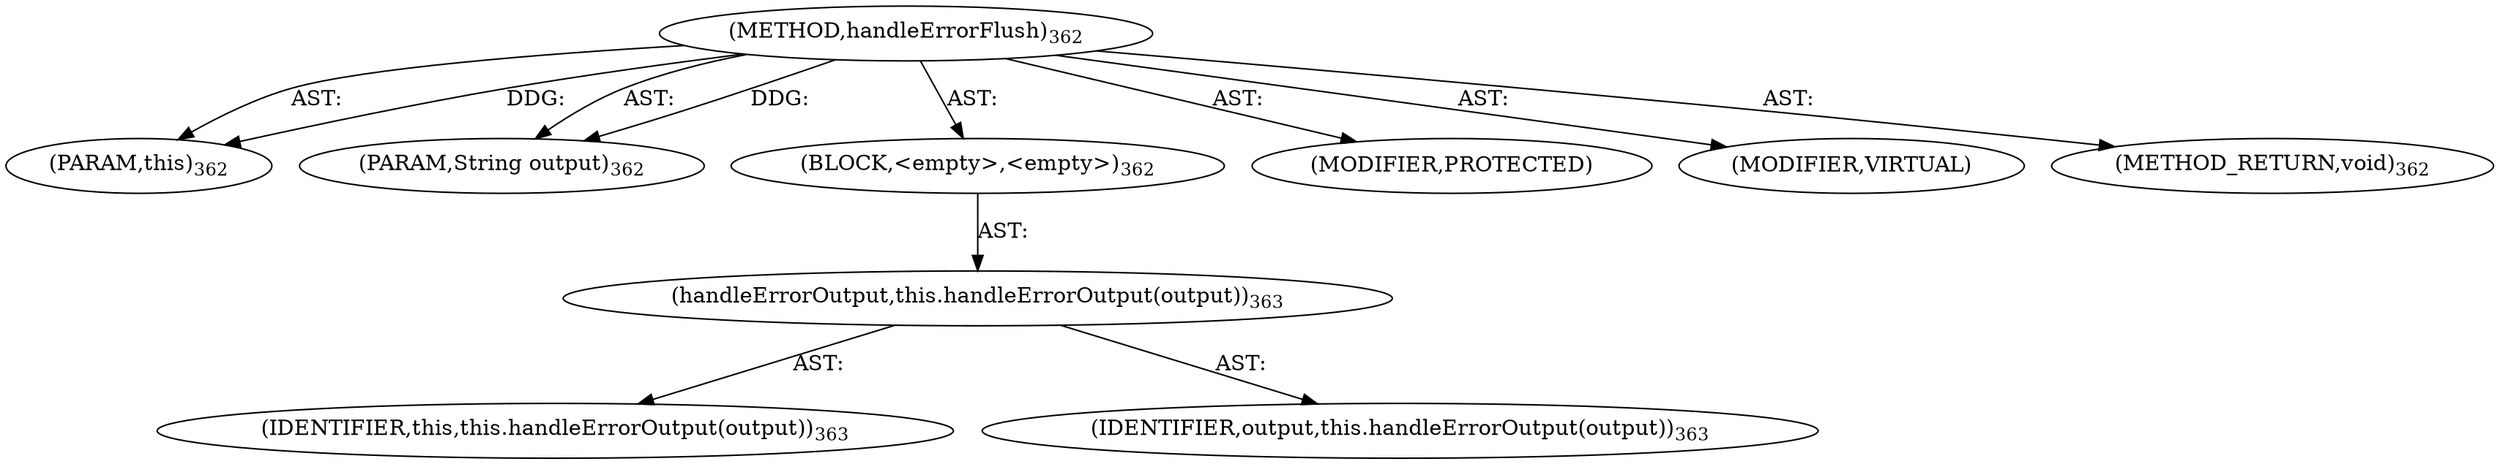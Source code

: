 digraph "handleErrorFlush" {  
"111669149716" [label = <(METHOD,handleErrorFlush)<SUB>362</SUB>> ]
"115964117004" [label = <(PARAM,this)<SUB>362</SUB>> ]
"115964117030" [label = <(PARAM,String output)<SUB>362</SUB>> ]
"25769803801" [label = <(BLOCK,&lt;empty&gt;,&lt;empty&gt;)<SUB>362</SUB>> ]
"30064771120" [label = <(handleErrorOutput,this.handleErrorOutput(output))<SUB>363</SUB>> ]
"68719476750" [label = <(IDENTIFIER,this,this.handleErrorOutput(output))<SUB>363</SUB>> ]
"68719476799" [label = <(IDENTIFIER,output,this.handleErrorOutput(output))<SUB>363</SUB>> ]
"133143986223" [label = <(MODIFIER,PROTECTED)> ]
"133143986224" [label = <(MODIFIER,VIRTUAL)> ]
"128849018900" [label = <(METHOD_RETURN,void)<SUB>362</SUB>> ]
  "111669149716" -> "115964117004"  [ label = "AST: "] 
  "111669149716" -> "115964117030"  [ label = "AST: "] 
  "111669149716" -> "25769803801"  [ label = "AST: "] 
  "111669149716" -> "133143986223"  [ label = "AST: "] 
  "111669149716" -> "133143986224"  [ label = "AST: "] 
  "111669149716" -> "128849018900"  [ label = "AST: "] 
  "25769803801" -> "30064771120"  [ label = "AST: "] 
  "30064771120" -> "68719476750"  [ label = "AST: "] 
  "30064771120" -> "68719476799"  [ label = "AST: "] 
  "111669149716" -> "115964117004"  [ label = "DDG: "] 
  "111669149716" -> "115964117030"  [ label = "DDG: "] 
}

